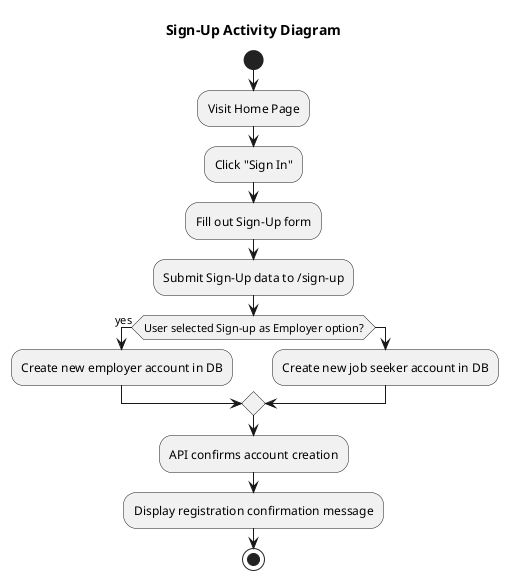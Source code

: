 @startuml Register Account Activity Diagram
title Sign-Up Activity Diagram

start

:Visit Home Page;

:Click "Sign In";

:Fill out Sign-Up form;

:Submit Sign-Up data to /sign-up;

if (User selected Sign-up as Employer option?) then (yes)
    :Create new employer account in DB;
else
    :Create new job seeker account in DB;
endif

:API confirms account creation;

:Display registration confirmation message;

stop

@enduml